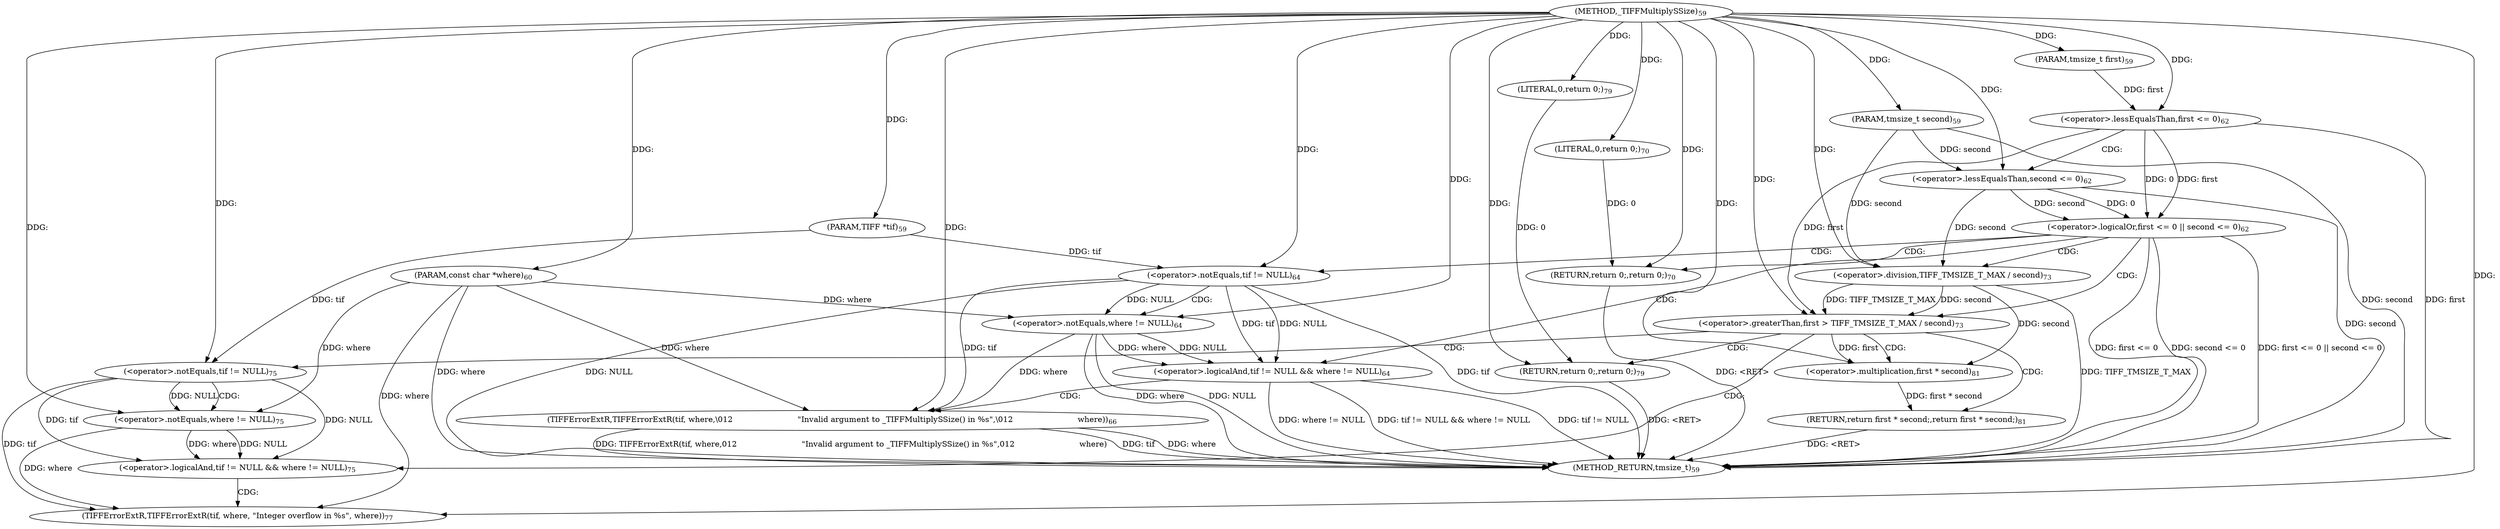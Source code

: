 digraph "_TIFFMultiplySSize" {  
"20695" [label = <(METHOD,_TIFFMultiplySSize)<SUB>59</SUB>> ]
"20753" [label = <(METHOD_RETURN,tmsize_t)<SUB>59</SUB>> ]
"20696" [label = <(PARAM,TIFF *tif)<SUB>59</SUB>> ]
"20697" [label = <(PARAM,tmsize_t first)<SUB>59</SUB>> ]
"20698" [label = <(PARAM,tmsize_t second)<SUB>59</SUB>> ]
"20699" [label = <(PARAM,const char *where)<SUB>60</SUB>> ]
"20749" [label = <(RETURN,return first * second;,return first * second;)<SUB>81</SUB>> ]
"20702" [label = <(&lt;operator&gt;.logicalOr,first &lt;= 0 || second &lt;= 0)<SUB>62</SUB>> ]
"20727" [label = <(&lt;operator&gt;.greaterThan,first &gt; TIFF_TMSIZE_T_MAX / second)<SUB>73</SUB>> ]
"20750" [label = <(&lt;operator&gt;.multiplication,first * second)<SUB>81</SUB>> ]
"20724" [label = <(RETURN,return 0;,return 0;)<SUB>70</SUB>> ]
"20747" [label = <(RETURN,return 0;,return 0;)<SUB>79</SUB>> ]
"20703" [label = <(&lt;operator&gt;.lessEqualsThan,first &lt;= 0)<SUB>62</SUB>> ]
"20706" [label = <(&lt;operator&gt;.lessEqualsThan,second &lt;= 0)<SUB>62</SUB>> ]
"20711" [label = <(&lt;operator&gt;.logicalAnd,tif != NULL &amp;&amp; where != NULL)<SUB>64</SUB>> ]
"20725" [label = <(LITERAL,0,return 0;)<SUB>70</SUB>> ]
"20729" [label = <(&lt;operator&gt;.division,TIFF_TMSIZE_T_MAX / second)<SUB>73</SUB>> ]
"20734" [label = <(&lt;operator&gt;.logicalAnd,tif != NULL &amp;&amp; where != NULL)<SUB>75</SUB>> ]
"20748" [label = <(LITERAL,0,return 0;)<SUB>79</SUB>> ]
"20719" [label = <(TIFFErrorExtR,TIFFErrorExtR(tif, where,\012                          &quot;Invalid argument to _TIFFMultiplySSize() in %s&quot;,\012                          where))<SUB>66</SUB>> ]
"20742" [label = <(TIFFErrorExtR,TIFFErrorExtR(tif, where, &quot;Integer overflow in %s&quot;, where))<SUB>77</SUB>> ]
"20712" [label = <(&lt;operator&gt;.notEquals,tif != NULL)<SUB>64</SUB>> ]
"20715" [label = <(&lt;operator&gt;.notEquals,where != NULL)<SUB>64</SUB>> ]
"20735" [label = <(&lt;operator&gt;.notEquals,tif != NULL)<SUB>75</SUB>> ]
"20738" [label = <(&lt;operator&gt;.notEquals,where != NULL)<SUB>75</SUB>> ]
  "20747" -> "20753"  [ label = "DDG: &lt;RET&gt;"] 
  "20749" -> "20753"  [ label = "DDG: &lt;RET&gt;"] 
  "20724" -> "20753"  [ label = "DDG: &lt;RET&gt;"] 
  "20698" -> "20753"  [ label = "DDG: second"] 
  "20699" -> "20753"  [ label = "DDG: where"] 
  "20703" -> "20753"  [ label = "DDG: first"] 
  "20702" -> "20753"  [ label = "DDG: first &lt;= 0"] 
  "20706" -> "20753"  [ label = "DDG: second"] 
  "20702" -> "20753"  [ label = "DDG: second &lt;= 0"] 
  "20702" -> "20753"  [ label = "DDG: first &lt;= 0 || second &lt;= 0"] 
  "20712" -> "20753"  [ label = "DDG: tif"] 
  "20712" -> "20753"  [ label = "DDG: NULL"] 
  "20711" -> "20753"  [ label = "DDG: tif != NULL"] 
  "20715" -> "20753"  [ label = "DDG: where"] 
  "20715" -> "20753"  [ label = "DDG: NULL"] 
  "20711" -> "20753"  [ label = "DDG: where != NULL"] 
  "20711" -> "20753"  [ label = "DDG: tif != NULL &amp;&amp; where != NULL"] 
  "20719" -> "20753"  [ label = "DDG: tif"] 
  "20719" -> "20753"  [ label = "DDG: where"] 
  "20719" -> "20753"  [ label = "DDG: TIFFErrorExtR(tif, where,\012                          &quot;Invalid argument to _TIFFMultiplySSize() in %s&quot;,\012                          where)"] 
  "20729" -> "20753"  [ label = "DDG: TIFF_TMSIZE_T_MAX"] 
  "20695" -> "20696"  [ label = "DDG: "] 
  "20695" -> "20697"  [ label = "DDG: "] 
  "20695" -> "20698"  [ label = "DDG: "] 
  "20695" -> "20699"  [ label = "DDG: "] 
  "20750" -> "20749"  [ label = "DDG: first * second"] 
  "20703" -> "20702"  [ label = "DDG: first"] 
  "20703" -> "20702"  [ label = "DDG: 0"] 
  "20706" -> "20702"  [ label = "DDG: second"] 
  "20706" -> "20702"  [ label = "DDG: 0"] 
  "20725" -> "20724"  [ label = "DDG: 0"] 
  "20695" -> "20724"  [ label = "DDG: "] 
  "20703" -> "20727"  [ label = "DDG: first"] 
  "20695" -> "20727"  [ label = "DDG: "] 
  "20729" -> "20727"  [ label = "DDG: TIFF_TMSIZE_T_MAX"] 
  "20729" -> "20727"  [ label = "DDG: second"] 
  "20748" -> "20747"  [ label = "DDG: 0"] 
  "20695" -> "20747"  [ label = "DDG: "] 
  "20727" -> "20750"  [ label = "DDG: first"] 
  "20695" -> "20750"  [ label = "DDG: "] 
  "20729" -> "20750"  [ label = "DDG: second"] 
  "20697" -> "20703"  [ label = "DDG: first"] 
  "20695" -> "20703"  [ label = "DDG: "] 
  "20698" -> "20706"  [ label = "DDG: second"] 
  "20695" -> "20706"  [ label = "DDG: "] 
  "20695" -> "20725"  [ label = "DDG: "] 
  "20695" -> "20729"  [ label = "DDG: "] 
  "20706" -> "20729"  [ label = "DDG: second"] 
  "20698" -> "20729"  [ label = "DDG: second"] 
  "20695" -> "20748"  [ label = "DDG: "] 
  "20712" -> "20711"  [ label = "DDG: tif"] 
  "20712" -> "20711"  [ label = "DDG: NULL"] 
  "20715" -> "20711"  [ label = "DDG: where"] 
  "20715" -> "20711"  [ label = "DDG: NULL"] 
  "20735" -> "20734"  [ label = "DDG: tif"] 
  "20735" -> "20734"  [ label = "DDG: NULL"] 
  "20738" -> "20734"  [ label = "DDG: where"] 
  "20738" -> "20734"  [ label = "DDG: NULL"] 
  "20696" -> "20712"  [ label = "DDG: tif"] 
  "20695" -> "20712"  [ label = "DDG: "] 
  "20699" -> "20715"  [ label = "DDG: where"] 
  "20695" -> "20715"  [ label = "DDG: "] 
  "20712" -> "20715"  [ label = "DDG: NULL"] 
  "20712" -> "20719"  [ label = "DDG: tif"] 
  "20695" -> "20719"  [ label = "DDG: "] 
  "20715" -> "20719"  [ label = "DDG: where"] 
  "20699" -> "20719"  [ label = "DDG: where"] 
  "20696" -> "20735"  [ label = "DDG: tif"] 
  "20695" -> "20735"  [ label = "DDG: "] 
  "20699" -> "20738"  [ label = "DDG: where"] 
  "20695" -> "20738"  [ label = "DDG: "] 
  "20735" -> "20738"  [ label = "DDG: NULL"] 
  "20735" -> "20742"  [ label = "DDG: tif"] 
  "20695" -> "20742"  [ label = "DDG: "] 
  "20738" -> "20742"  [ label = "DDG: where"] 
  "20699" -> "20742"  [ label = "DDG: where"] 
  "20702" -> "20729"  [ label = "CDG: "] 
  "20702" -> "20712"  [ label = "CDG: "] 
  "20702" -> "20727"  [ label = "CDG: "] 
  "20702" -> "20711"  [ label = "CDG: "] 
  "20702" -> "20724"  [ label = "CDG: "] 
  "20727" -> "20735"  [ label = "CDG: "] 
  "20727" -> "20750"  [ label = "CDG: "] 
  "20727" -> "20749"  [ label = "CDG: "] 
  "20727" -> "20747"  [ label = "CDG: "] 
  "20727" -> "20734"  [ label = "CDG: "] 
  "20703" -> "20706"  [ label = "CDG: "] 
  "20711" -> "20719"  [ label = "CDG: "] 
  "20734" -> "20742"  [ label = "CDG: "] 
  "20712" -> "20715"  [ label = "CDG: "] 
  "20735" -> "20738"  [ label = "CDG: "] 
}
